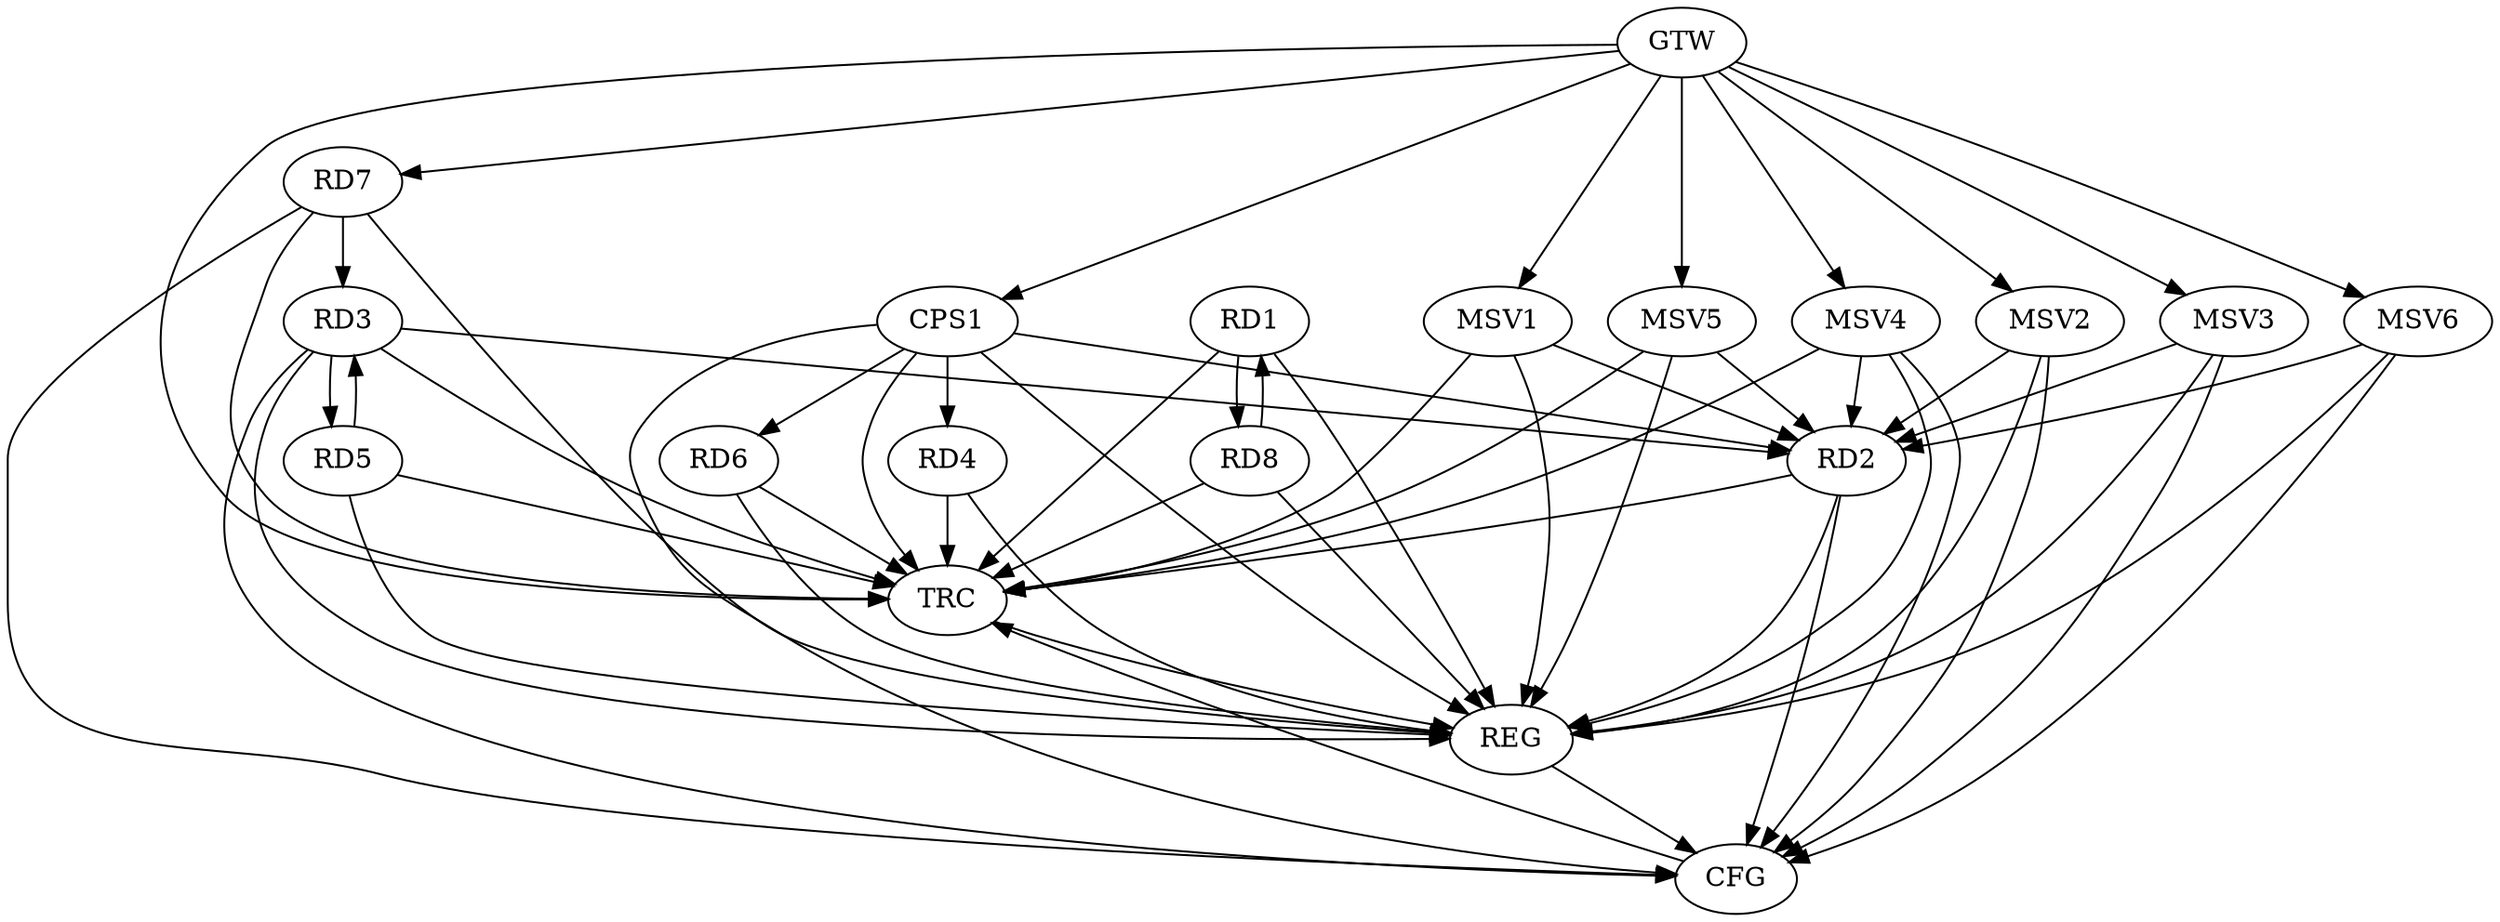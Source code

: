 strict digraph G {
  RD1 [ label="RD1" ];
  RD2 [ label="RD2" ];
  RD3 [ label="RD3" ];
  RD4 [ label="RD4" ];
  RD5 [ label="RD5" ];
  RD6 [ label="RD6" ];
  RD7 [ label="RD7" ];
  RD8 [ label="RD8" ];
  CPS1 [ label="CPS1" ];
  GTW [ label="GTW" ];
  REG [ label="REG" ];
  CFG [ label="CFG" ];
  TRC [ label="TRC" ];
  MSV1 [ label="MSV1" ];
  MSV2 [ label="MSV2" ];
  MSV3 [ label="MSV3" ];
  MSV4 [ label="MSV4" ];
  MSV5 [ label="MSV5" ];
  MSV6 [ label="MSV6" ];
  RD1 -> RD8;
  RD8 -> RD1;
  RD3 -> RD2;
  RD3 -> RD5;
  RD5 -> RD3;
  RD7 -> RD3;
  CPS1 -> RD2;
  CPS1 -> RD4;
  CPS1 -> RD6;
  GTW -> RD7;
  GTW -> CPS1;
  RD1 -> REG;
  RD2 -> REG;
  RD3 -> REG;
  RD4 -> REG;
  RD5 -> REG;
  RD6 -> REG;
  RD7 -> REG;
  RD8 -> REG;
  CPS1 -> REG;
  RD2 -> CFG;
  RD3 -> CFG;
  RD7 -> CFG;
  CPS1 -> CFG;
  REG -> CFG;
  RD1 -> TRC;
  RD2 -> TRC;
  RD3 -> TRC;
  RD4 -> TRC;
  RD5 -> TRC;
  RD6 -> TRC;
  RD7 -> TRC;
  RD8 -> TRC;
  CPS1 -> TRC;
  GTW -> TRC;
  CFG -> TRC;
  TRC -> REG;
  MSV1 -> RD2;
  GTW -> MSV1;
  MSV1 -> REG;
  MSV1 -> TRC;
  MSV2 -> RD2;
  GTW -> MSV2;
  MSV2 -> REG;
  MSV2 -> CFG;
  MSV3 -> RD2;
  GTW -> MSV3;
  MSV3 -> REG;
  MSV3 -> CFG;
  MSV4 -> RD2;
  GTW -> MSV4;
  MSV4 -> REG;
  MSV4 -> TRC;
  MSV4 -> CFG;
  MSV5 -> RD2;
  GTW -> MSV5;
  MSV5 -> REG;
  MSV5 -> TRC;
  MSV6 -> RD2;
  GTW -> MSV6;
  MSV6 -> REG;
  MSV6 -> CFG;
}
